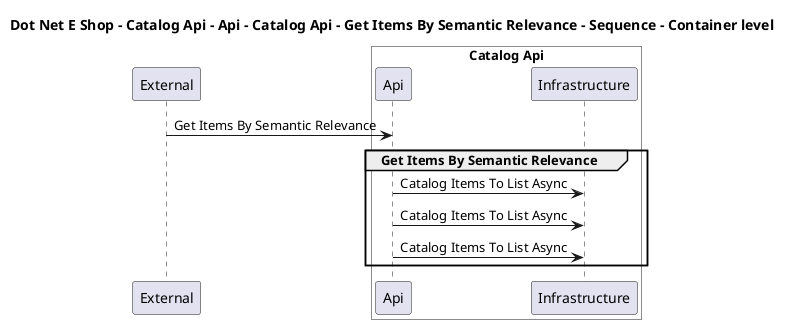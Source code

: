 @startuml

title Dot Net E Shop - Catalog Api - Api - Catalog Api - Get Items By Semantic Relevance - Sequence - Container level

participant "External" as C4InterFlow.SoftwareSystems.ExternalSystem

box "Catalog Api" #White
    participant "Api" as DotNetEShop.SoftwareSystems.CatalogApi.Containers.Api
    participant "Infrastructure" as DotNetEShop.SoftwareSystems.CatalogApi.Containers.Infrastructure
end box


C4InterFlow.SoftwareSystems.ExternalSystem -> DotNetEShop.SoftwareSystems.CatalogApi.Containers.Api : Get Items By Semantic Relevance
group Get Items By Semantic Relevance
DotNetEShop.SoftwareSystems.CatalogApi.Containers.Api -> DotNetEShop.SoftwareSystems.CatalogApi.Containers.Infrastructure : Catalog Items To List Async
DotNetEShop.SoftwareSystems.CatalogApi.Containers.Api -> DotNetEShop.SoftwareSystems.CatalogApi.Containers.Infrastructure : Catalog Items To List Async
DotNetEShop.SoftwareSystems.CatalogApi.Containers.Api -> DotNetEShop.SoftwareSystems.CatalogApi.Containers.Infrastructure : Catalog Items To List Async
end


@enduml
